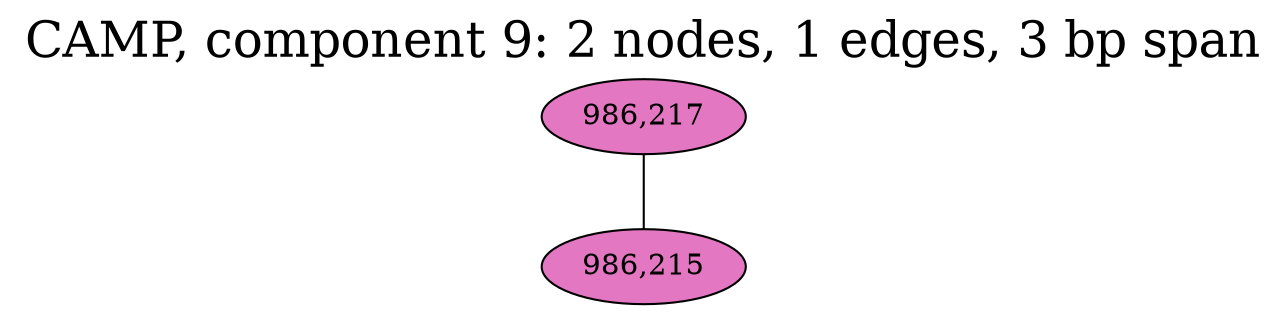 graph CAMP_cc9 {
	overlap="prism50";
	outputorder="edgesfirst";
	label="CAMP, component 9: 2 nodes, 1 edges, 3 bp span";
	labelloc="t";
	fontsize=24;
	"986,217" [style="filled", fillcolor="#e377c2", fontcolor="#000000"];
	"986,215" [style="filled", fillcolor="#e377c2", fontcolor="#000000"];
	"986,217" -- "986,215";
}